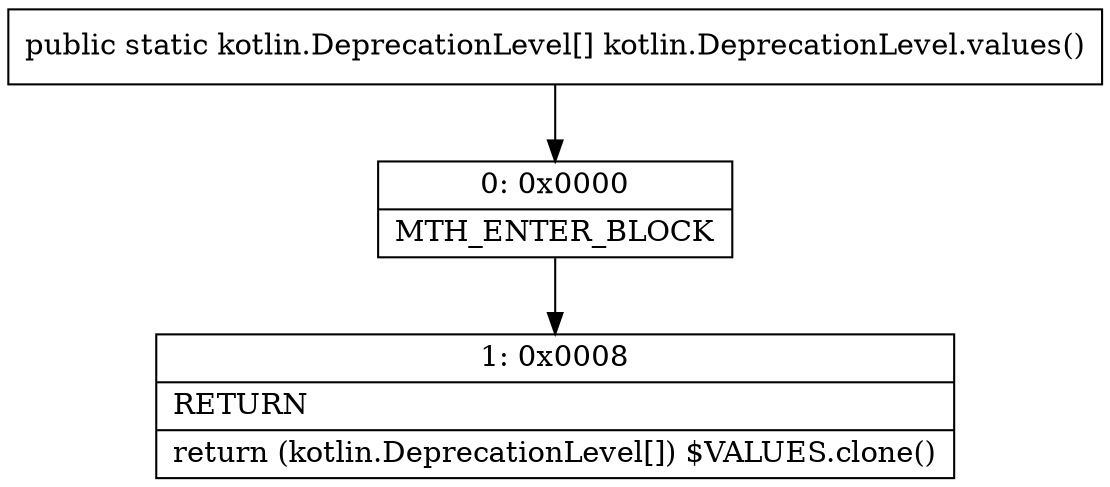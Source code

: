 digraph "CFG forkotlin.DeprecationLevel.values()[Lkotlin\/DeprecationLevel;" {
Node_0 [shape=record,label="{0\:\ 0x0000|MTH_ENTER_BLOCK\l}"];
Node_1 [shape=record,label="{1\:\ 0x0008|RETURN\l|return (kotlin.DeprecationLevel[]) $VALUES.clone()\l}"];
MethodNode[shape=record,label="{public static kotlin.DeprecationLevel[] kotlin.DeprecationLevel.values() }"];
MethodNode -> Node_0;
Node_0 -> Node_1;
}


